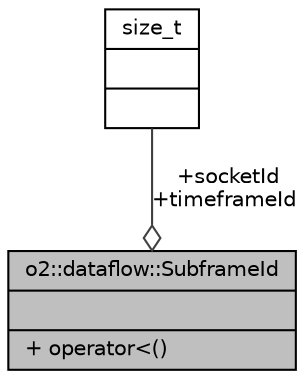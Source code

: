 digraph "o2::dataflow::SubframeId"
{
 // INTERACTIVE_SVG=YES
  bgcolor="transparent";
  edge [fontname="Helvetica",fontsize="10",labelfontname="Helvetica",labelfontsize="10"];
  node [fontname="Helvetica",fontsize="10",shape=record];
  Node1 [label="{o2::dataflow::SubframeId\n||+ operator\<()\l}",height=0.2,width=0.4,color="black", fillcolor="grey75", style="filled" fontcolor="black"];
  Node2 -> Node1 [color="grey25",fontsize="10",style="solid",label=" +socketId\n+timeframeId" ,arrowhead="odiamond",fontname="Helvetica"];
  Node2 [label="{size_t\n||}",height=0.2,width=0.4,color="black",URL="$dd/de2/classsize__t.html"];
}

